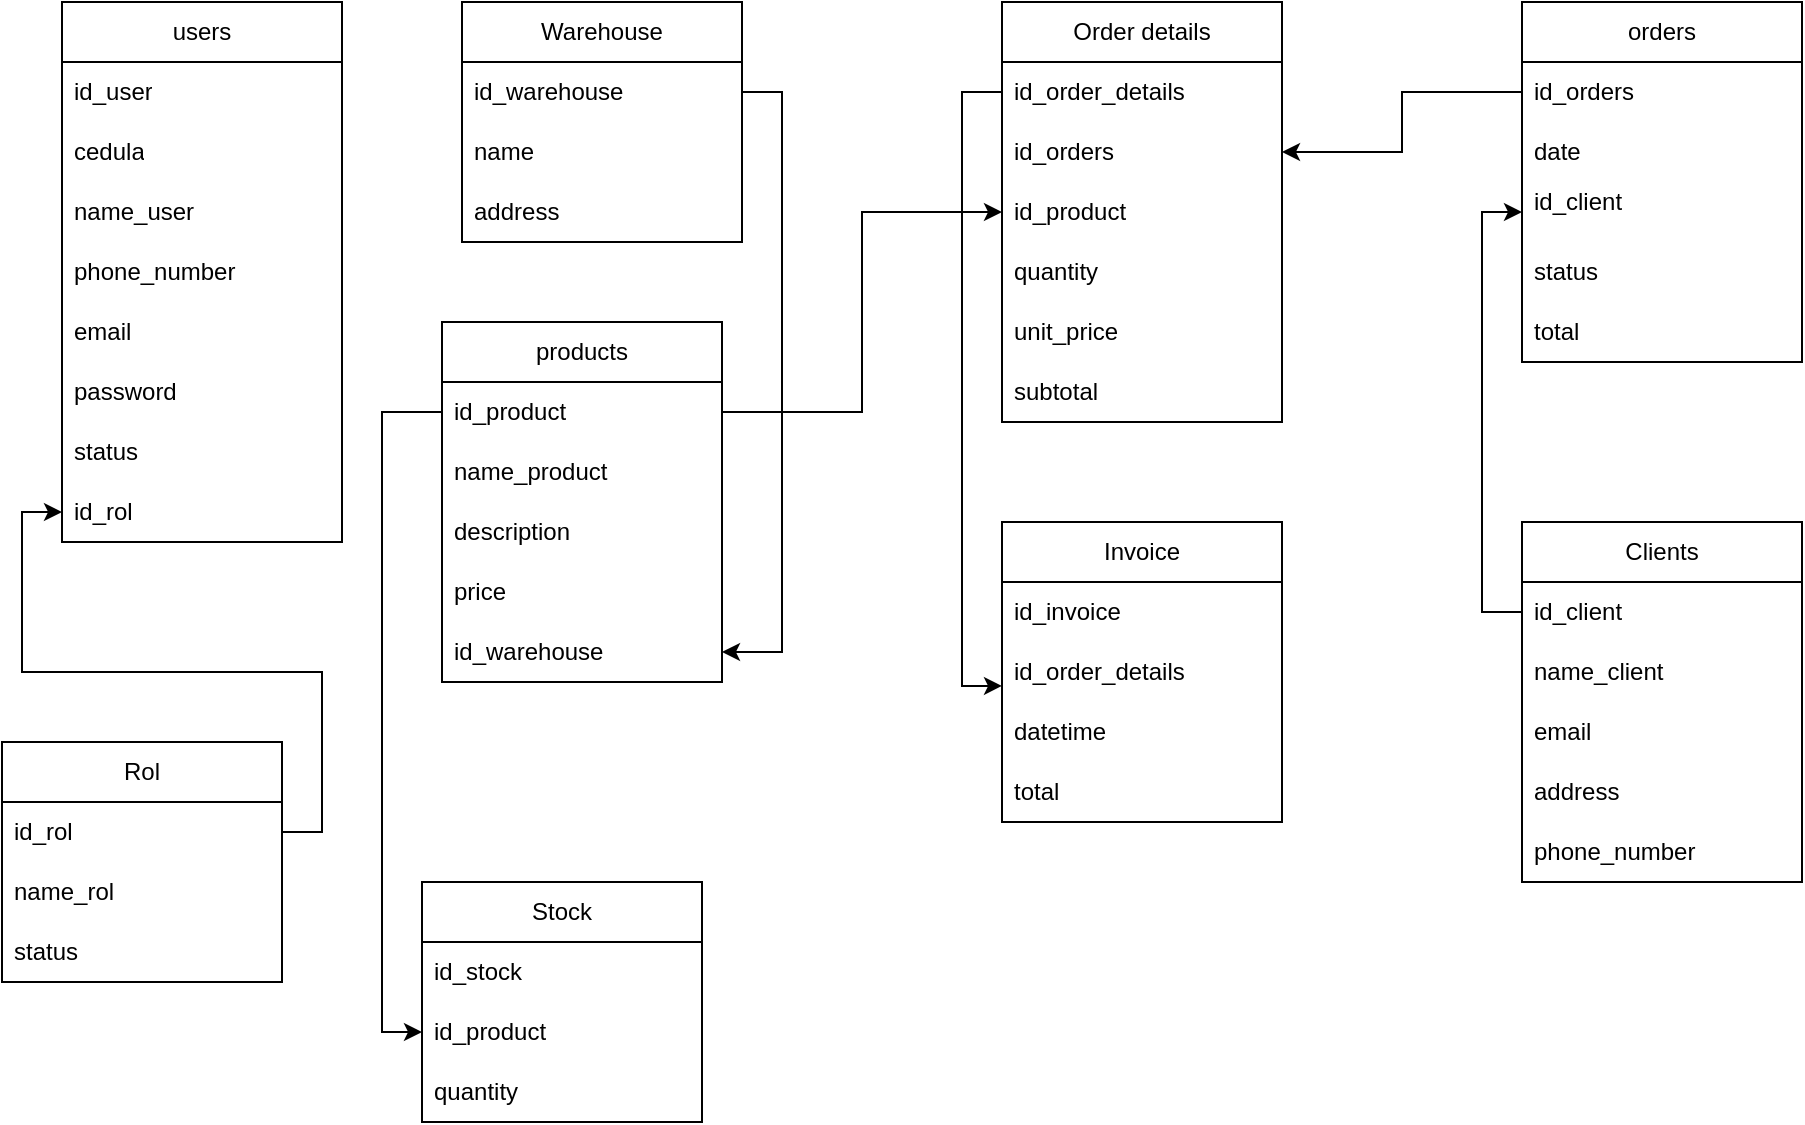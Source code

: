 <mxfile version="24.7.4">
  <diagram name="Página-1" id="9AbyHcSimFTqV2_4H84I">
    <mxGraphModel dx="2307" dy="558" grid="1" gridSize="10" guides="1" tooltips="1" connect="1" arrows="1" fold="1" page="1" pageScale="1" pageWidth="827" pageHeight="1169" math="0" shadow="0">
      <root>
        <mxCell id="0" />
        <mxCell id="1" parent="0" />
        <mxCell id="Lus7Tw0iao3jgx5Xyo66-1" value="Warehouse" style="swimlane;fontStyle=0;childLayout=stackLayout;horizontal=1;startSize=30;horizontalStack=0;resizeParent=1;resizeParentMax=0;resizeLast=0;collapsible=1;marginBottom=0;whiteSpace=wrap;html=1;" vertex="1" parent="1">
          <mxGeometry x="40" y="50" width="140" height="120" as="geometry" />
        </mxCell>
        <mxCell id="Lus7Tw0iao3jgx5Xyo66-2" value="id_warehouse" style="text;strokeColor=none;fillColor=none;align=left;verticalAlign=middle;spacingLeft=4;spacingRight=4;overflow=hidden;points=[[0,0.5],[1,0.5]];portConstraint=eastwest;rotatable=0;whiteSpace=wrap;html=1;" vertex="1" parent="Lus7Tw0iao3jgx5Xyo66-1">
          <mxGeometry y="30" width="140" height="30" as="geometry" />
        </mxCell>
        <mxCell id="Lus7Tw0iao3jgx5Xyo66-3" value="name" style="text;strokeColor=none;fillColor=none;align=left;verticalAlign=middle;spacingLeft=4;spacingRight=4;overflow=hidden;points=[[0,0.5],[1,0.5]];portConstraint=eastwest;rotatable=0;whiteSpace=wrap;html=1;" vertex="1" parent="Lus7Tw0iao3jgx5Xyo66-1">
          <mxGeometry y="60" width="140" height="30" as="geometry" />
        </mxCell>
        <mxCell id="Lus7Tw0iao3jgx5Xyo66-4" value="address" style="text;strokeColor=none;fillColor=none;align=left;verticalAlign=middle;spacingLeft=4;spacingRight=4;overflow=hidden;points=[[0,0.5],[1,0.5]];portConstraint=eastwest;rotatable=0;whiteSpace=wrap;html=1;" vertex="1" parent="Lus7Tw0iao3jgx5Xyo66-1">
          <mxGeometry y="90" width="140" height="30" as="geometry" />
        </mxCell>
        <mxCell id="Lus7Tw0iao3jgx5Xyo66-5" value="products" style="swimlane;fontStyle=0;childLayout=stackLayout;horizontal=1;startSize=30;horizontalStack=0;resizeParent=1;resizeParentMax=0;resizeLast=0;collapsible=1;marginBottom=0;whiteSpace=wrap;html=1;" vertex="1" parent="1">
          <mxGeometry x="30" y="210" width="140" height="180" as="geometry" />
        </mxCell>
        <mxCell id="Lus7Tw0iao3jgx5Xyo66-6" value="id_product&lt;span style=&quot;white-space: pre;&quot;&gt;&#x9;&lt;/span&gt;&lt;span style=&quot;white-space: pre;&quot;&gt;&#x9;&lt;/span&gt;" style="text;strokeColor=none;fillColor=none;align=left;verticalAlign=middle;spacingLeft=4;spacingRight=4;overflow=hidden;points=[[0,0.5],[1,0.5]];portConstraint=eastwest;rotatable=0;whiteSpace=wrap;html=1;" vertex="1" parent="Lus7Tw0iao3jgx5Xyo66-5">
          <mxGeometry y="30" width="140" height="30" as="geometry" />
        </mxCell>
        <mxCell id="Lus7Tw0iao3jgx5Xyo66-7" value="name_product" style="text;strokeColor=none;fillColor=none;align=left;verticalAlign=middle;spacingLeft=4;spacingRight=4;overflow=hidden;points=[[0,0.5],[1,0.5]];portConstraint=eastwest;rotatable=0;whiteSpace=wrap;html=1;" vertex="1" parent="Lus7Tw0iao3jgx5Xyo66-5">
          <mxGeometry y="60" width="140" height="30" as="geometry" />
        </mxCell>
        <mxCell id="Lus7Tw0iao3jgx5Xyo66-8" value="description" style="text;strokeColor=none;fillColor=none;align=left;verticalAlign=middle;spacingLeft=4;spacingRight=4;overflow=hidden;points=[[0,0.5],[1,0.5]];portConstraint=eastwest;rotatable=0;whiteSpace=wrap;html=1;" vertex="1" parent="Lus7Tw0iao3jgx5Xyo66-5">
          <mxGeometry y="90" width="140" height="30" as="geometry" />
        </mxCell>
        <mxCell id="Lus7Tw0iao3jgx5Xyo66-9" value="price" style="text;strokeColor=none;fillColor=none;align=left;verticalAlign=middle;spacingLeft=4;spacingRight=4;overflow=hidden;points=[[0,0.5],[1,0.5]];portConstraint=eastwest;rotatable=0;whiteSpace=wrap;html=1;" vertex="1" parent="Lus7Tw0iao3jgx5Xyo66-5">
          <mxGeometry y="120" width="140" height="30" as="geometry" />
        </mxCell>
        <mxCell id="Lus7Tw0iao3jgx5Xyo66-11" value="id_warehouse" style="text;strokeColor=none;fillColor=none;align=left;verticalAlign=middle;spacingLeft=4;spacingRight=4;overflow=hidden;points=[[0,0.5],[1,0.5]];portConstraint=eastwest;rotatable=0;whiteSpace=wrap;html=1;" vertex="1" parent="Lus7Tw0iao3jgx5Xyo66-5">
          <mxGeometry y="150" width="140" height="30" as="geometry" />
        </mxCell>
        <mxCell id="Lus7Tw0iao3jgx5Xyo66-12" style="edgeStyle=orthogonalEdgeStyle;rounded=0;orthogonalLoop=1;jettySize=auto;html=1;exitX=1;exitY=0.5;exitDx=0;exitDy=0;" edge="1" parent="1" source="Lus7Tw0iao3jgx5Xyo66-2" target="Lus7Tw0iao3jgx5Xyo66-11">
          <mxGeometry relative="1" as="geometry" />
        </mxCell>
        <mxCell id="Lus7Tw0iao3jgx5Xyo66-13" value="orders" style="swimlane;fontStyle=0;childLayout=stackLayout;horizontal=1;startSize=30;horizontalStack=0;resizeParent=1;resizeParentMax=0;resizeLast=0;collapsible=1;marginBottom=0;whiteSpace=wrap;html=1;" vertex="1" parent="1">
          <mxGeometry x="570" y="50" width="140" height="180" as="geometry" />
        </mxCell>
        <mxCell id="Lus7Tw0iao3jgx5Xyo66-14" value="id_orders" style="text;strokeColor=none;fillColor=none;align=left;verticalAlign=middle;spacingLeft=4;spacingRight=4;overflow=hidden;points=[[0,0.5],[1,0.5]];portConstraint=eastwest;rotatable=0;whiteSpace=wrap;html=1;" vertex="1" parent="Lus7Tw0iao3jgx5Xyo66-13">
          <mxGeometry y="30" width="140" height="30" as="geometry" />
        </mxCell>
        <mxCell id="Lus7Tw0iao3jgx5Xyo66-15" value="date" style="text;strokeColor=none;fillColor=none;align=left;verticalAlign=middle;spacingLeft=4;spacingRight=4;overflow=hidden;points=[[0,0.5],[1,0.5]];portConstraint=eastwest;rotatable=0;whiteSpace=wrap;html=1;" vertex="1" parent="Lus7Tw0iao3jgx5Xyo66-13">
          <mxGeometry y="60" width="140" height="30" as="geometry" />
        </mxCell>
        <mxCell id="Lus7Tw0iao3jgx5Xyo66-17" value="id_client&lt;div&gt;&lt;br&gt;&lt;/div&gt;&lt;div&gt;&lt;br&gt;&lt;/div&gt;" style="text;strokeColor=none;fillColor=none;align=left;verticalAlign=middle;spacingLeft=4;spacingRight=4;overflow=hidden;points=[[0,0.5],[1,0.5]];portConstraint=eastwest;rotatable=0;whiteSpace=wrap;html=1;" vertex="1" parent="Lus7Tw0iao3jgx5Xyo66-13">
          <mxGeometry y="90" width="140" height="30" as="geometry" />
        </mxCell>
        <mxCell id="Lus7Tw0iao3jgx5Xyo66-33" value="status" style="text;strokeColor=none;fillColor=none;align=left;verticalAlign=middle;spacingLeft=4;spacingRight=4;overflow=hidden;points=[[0,0.5],[1,0.5]];portConstraint=eastwest;rotatable=0;whiteSpace=wrap;html=1;" vertex="1" parent="Lus7Tw0iao3jgx5Xyo66-13">
          <mxGeometry y="120" width="140" height="30" as="geometry" />
        </mxCell>
        <mxCell id="Lus7Tw0iao3jgx5Xyo66-63" value="total" style="text;strokeColor=none;fillColor=none;align=left;verticalAlign=middle;spacingLeft=4;spacingRight=4;overflow=hidden;points=[[0,0.5],[1,0.5]];portConstraint=eastwest;rotatable=0;whiteSpace=wrap;html=1;" vertex="1" parent="Lus7Tw0iao3jgx5Xyo66-13">
          <mxGeometry y="150" width="140" height="30" as="geometry" />
        </mxCell>
        <mxCell id="Lus7Tw0iao3jgx5Xyo66-18" value="Clients" style="swimlane;fontStyle=0;childLayout=stackLayout;horizontal=1;startSize=30;horizontalStack=0;resizeParent=1;resizeParentMax=0;resizeLast=0;collapsible=1;marginBottom=0;whiteSpace=wrap;html=1;" vertex="1" parent="1">
          <mxGeometry x="570" y="310" width="140" height="180" as="geometry" />
        </mxCell>
        <mxCell id="Lus7Tw0iao3jgx5Xyo66-19" value="id_client" style="text;strokeColor=none;fillColor=none;align=left;verticalAlign=middle;spacingLeft=4;spacingRight=4;overflow=hidden;points=[[0,0.5],[1,0.5]];portConstraint=eastwest;rotatable=0;whiteSpace=wrap;html=1;" vertex="1" parent="Lus7Tw0iao3jgx5Xyo66-18">
          <mxGeometry y="30" width="140" height="30" as="geometry" />
        </mxCell>
        <mxCell id="Lus7Tw0iao3jgx5Xyo66-20" value="name_client" style="text;strokeColor=none;fillColor=none;align=left;verticalAlign=middle;spacingLeft=4;spacingRight=4;overflow=hidden;points=[[0,0.5],[1,0.5]];portConstraint=eastwest;rotatable=0;whiteSpace=wrap;html=1;" vertex="1" parent="Lus7Tw0iao3jgx5Xyo66-18">
          <mxGeometry y="60" width="140" height="30" as="geometry" />
        </mxCell>
        <mxCell id="Lus7Tw0iao3jgx5Xyo66-21" value="email" style="text;strokeColor=none;fillColor=none;align=left;verticalAlign=middle;spacingLeft=4;spacingRight=4;overflow=hidden;points=[[0,0.5],[1,0.5]];portConstraint=eastwest;rotatable=0;whiteSpace=wrap;html=1;" vertex="1" parent="Lus7Tw0iao3jgx5Xyo66-18">
          <mxGeometry y="90" width="140" height="30" as="geometry" />
        </mxCell>
        <mxCell id="Lus7Tw0iao3jgx5Xyo66-22" value="address" style="text;strokeColor=none;fillColor=none;align=left;verticalAlign=middle;spacingLeft=4;spacingRight=4;overflow=hidden;points=[[0,0.5],[1,0.5]];portConstraint=eastwest;rotatable=0;whiteSpace=wrap;html=1;" vertex="1" parent="Lus7Tw0iao3jgx5Xyo66-18">
          <mxGeometry y="120" width="140" height="30" as="geometry" />
        </mxCell>
        <mxCell id="Lus7Tw0iao3jgx5Xyo66-23" value="phone_number" style="text;strokeColor=none;fillColor=none;align=left;verticalAlign=middle;spacingLeft=4;spacingRight=4;overflow=hidden;points=[[0,0.5],[1,0.5]];portConstraint=eastwest;rotatable=0;whiteSpace=wrap;html=1;" vertex="1" parent="Lus7Tw0iao3jgx5Xyo66-18">
          <mxGeometry y="150" width="140" height="30" as="geometry" />
        </mxCell>
        <mxCell id="Lus7Tw0iao3jgx5Xyo66-24" style="edgeStyle=orthogonalEdgeStyle;rounded=0;orthogonalLoop=1;jettySize=auto;html=1;exitX=0;exitY=0.5;exitDx=0;exitDy=0;entryX=0;entryY=0.5;entryDx=0;entryDy=0;" edge="1" parent="1" source="Lus7Tw0iao3jgx5Xyo66-19" target="Lus7Tw0iao3jgx5Xyo66-17">
          <mxGeometry relative="1" as="geometry" />
        </mxCell>
        <mxCell id="Lus7Tw0iao3jgx5Xyo66-25" value="Order details" style="swimlane;fontStyle=0;childLayout=stackLayout;horizontal=1;startSize=30;horizontalStack=0;resizeParent=1;resizeParentMax=0;resizeLast=0;collapsible=1;marginBottom=0;whiteSpace=wrap;html=1;" vertex="1" parent="1">
          <mxGeometry x="310" y="50" width="140" height="210" as="geometry" />
        </mxCell>
        <mxCell id="Lus7Tw0iao3jgx5Xyo66-26" value="id_order_details" style="text;strokeColor=none;fillColor=none;align=left;verticalAlign=middle;spacingLeft=4;spacingRight=4;overflow=hidden;points=[[0,0.5],[1,0.5]];portConstraint=eastwest;rotatable=0;whiteSpace=wrap;html=1;" vertex="1" parent="Lus7Tw0iao3jgx5Xyo66-25">
          <mxGeometry y="30" width="140" height="30" as="geometry" />
        </mxCell>
        <mxCell id="Lus7Tw0iao3jgx5Xyo66-27" value="id_orders" style="text;strokeColor=none;fillColor=none;align=left;verticalAlign=middle;spacingLeft=4;spacingRight=4;overflow=hidden;points=[[0,0.5],[1,0.5]];portConstraint=eastwest;rotatable=0;whiteSpace=wrap;html=1;" vertex="1" parent="Lus7Tw0iao3jgx5Xyo66-25">
          <mxGeometry y="60" width="140" height="30" as="geometry" />
        </mxCell>
        <mxCell id="Lus7Tw0iao3jgx5Xyo66-28" value="id_product" style="text;strokeColor=none;fillColor=none;align=left;verticalAlign=middle;spacingLeft=4;spacingRight=4;overflow=hidden;points=[[0,0.5],[1,0.5]];portConstraint=eastwest;rotatable=0;whiteSpace=wrap;html=1;" vertex="1" parent="Lus7Tw0iao3jgx5Xyo66-25">
          <mxGeometry y="90" width="140" height="30" as="geometry" />
        </mxCell>
        <mxCell id="Lus7Tw0iao3jgx5Xyo66-29" value="quantity" style="text;strokeColor=none;fillColor=none;align=left;verticalAlign=middle;spacingLeft=4;spacingRight=4;overflow=hidden;points=[[0,0.5],[1,0.5]];portConstraint=eastwest;rotatable=0;whiteSpace=wrap;html=1;" vertex="1" parent="Lus7Tw0iao3jgx5Xyo66-25">
          <mxGeometry y="120" width="140" height="30" as="geometry" />
        </mxCell>
        <mxCell id="Lus7Tw0iao3jgx5Xyo66-30" value="unit_price" style="text;strokeColor=none;fillColor=none;align=left;verticalAlign=middle;spacingLeft=4;spacingRight=4;overflow=hidden;points=[[0,0.5],[1,0.5]];portConstraint=eastwest;rotatable=0;whiteSpace=wrap;html=1;" vertex="1" parent="Lus7Tw0iao3jgx5Xyo66-25">
          <mxGeometry y="150" width="140" height="30" as="geometry" />
        </mxCell>
        <mxCell id="Lus7Tw0iao3jgx5Xyo66-40" value="subtotal" style="text;strokeColor=none;fillColor=none;align=left;verticalAlign=middle;spacingLeft=4;spacingRight=4;overflow=hidden;points=[[0,0.5],[1,0.5]];portConstraint=eastwest;rotatable=0;whiteSpace=wrap;html=1;" vertex="1" parent="Lus7Tw0iao3jgx5Xyo66-25">
          <mxGeometry y="180" width="140" height="30" as="geometry" />
        </mxCell>
        <mxCell id="Lus7Tw0iao3jgx5Xyo66-31" style="edgeStyle=orthogonalEdgeStyle;rounded=0;orthogonalLoop=1;jettySize=auto;html=1;entryX=1;entryY=0.5;entryDx=0;entryDy=0;" edge="1" parent="1" source="Lus7Tw0iao3jgx5Xyo66-14" target="Lus7Tw0iao3jgx5Xyo66-27">
          <mxGeometry relative="1" as="geometry" />
        </mxCell>
        <mxCell id="Lus7Tw0iao3jgx5Xyo66-32" style="edgeStyle=orthogonalEdgeStyle;rounded=0;orthogonalLoop=1;jettySize=auto;html=1;exitX=1;exitY=0.5;exitDx=0;exitDy=0;entryX=0;entryY=0.5;entryDx=0;entryDy=0;" edge="1" parent="1" source="Lus7Tw0iao3jgx5Xyo66-6" target="Lus7Tw0iao3jgx5Xyo66-28">
          <mxGeometry relative="1" as="geometry" />
        </mxCell>
        <mxCell id="Lus7Tw0iao3jgx5Xyo66-34" value="Invoice" style="swimlane;fontStyle=0;childLayout=stackLayout;horizontal=1;startSize=30;horizontalStack=0;resizeParent=1;resizeParentMax=0;resizeLast=0;collapsible=1;marginBottom=0;whiteSpace=wrap;html=1;" vertex="1" parent="1">
          <mxGeometry x="310" y="310" width="140" height="150" as="geometry" />
        </mxCell>
        <mxCell id="Lus7Tw0iao3jgx5Xyo66-35" value="id_invoice" style="text;strokeColor=none;fillColor=none;align=left;verticalAlign=middle;spacingLeft=4;spacingRight=4;overflow=hidden;points=[[0,0.5],[1,0.5]];portConstraint=eastwest;rotatable=0;whiteSpace=wrap;html=1;" vertex="1" parent="Lus7Tw0iao3jgx5Xyo66-34">
          <mxGeometry y="30" width="140" height="30" as="geometry" />
        </mxCell>
        <mxCell id="Lus7Tw0iao3jgx5Xyo66-36" value="id_order_details" style="text;strokeColor=none;fillColor=none;align=left;verticalAlign=middle;spacingLeft=4;spacingRight=4;overflow=hidden;points=[[0,0.5],[1,0.5]];portConstraint=eastwest;rotatable=0;whiteSpace=wrap;html=1;" vertex="1" parent="Lus7Tw0iao3jgx5Xyo66-34">
          <mxGeometry y="60" width="140" height="30" as="geometry" />
        </mxCell>
        <mxCell id="Lus7Tw0iao3jgx5Xyo66-42" value="datetime" style="text;strokeColor=none;fillColor=none;align=left;verticalAlign=middle;spacingLeft=4;spacingRight=4;overflow=hidden;points=[[0,0.5],[1,0.5]];portConstraint=eastwest;rotatable=0;whiteSpace=wrap;html=1;" vertex="1" parent="Lus7Tw0iao3jgx5Xyo66-34">
          <mxGeometry y="90" width="140" height="30" as="geometry" />
        </mxCell>
        <mxCell id="Lus7Tw0iao3jgx5Xyo66-38" value="total" style="text;strokeColor=none;fillColor=none;align=left;verticalAlign=middle;spacingLeft=4;spacingRight=4;overflow=hidden;points=[[0,0.5],[1,0.5]];portConstraint=eastwest;rotatable=0;whiteSpace=wrap;html=1;" vertex="1" parent="Lus7Tw0iao3jgx5Xyo66-34">
          <mxGeometry y="120" width="140" height="30" as="geometry" />
        </mxCell>
        <mxCell id="Lus7Tw0iao3jgx5Xyo66-43" style="edgeStyle=orthogonalEdgeStyle;rounded=0;orthogonalLoop=1;jettySize=auto;html=1;entryX=0;entryY=0.733;entryDx=0;entryDy=0;entryPerimeter=0;" edge="1" parent="1" source="Lus7Tw0iao3jgx5Xyo66-26" target="Lus7Tw0iao3jgx5Xyo66-36">
          <mxGeometry relative="1" as="geometry" />
        </mxCell>
        <mxCell id="Lus7Tw0iao3jgx5Xyo66-44" value="Stock" style="swimlane;fontStyle=0;childLayout=stackLayout;horizontal=1;startSize=30;horizontalStack=0;resizeParent=1;resizeParentMax=0;resizeLast=0;collapsible=1;marginBottom=0;whiteSpace=wrap;html=1;" vertex="1" parent="1">
          <mxGeometry x="20" y="490" width="140" height="120" as="geometry" />
        </mxCell>
        <mxCell id="Lus7Tw0iao3jgx5Xyo66-45" value="id_stock" style="text;strokeColor=none;fillColor=none;align=left;verticalAlign=middle;spacingLeft=4;spacingRight=4;overflow=hidden;points=[[0,0.5],[1,0.5]];portConstraint=eastwest;rotatable=0;whiteSpace=wrap;html=1;" vertex="1" parent="Lus7Tw0iao3jgx5Xyo66-44">
          <mxGeometry y="30" width="140" height="30" as="geometry" />
        </mxCell>
        <mxCell id="Lus7Tw0iao3jgx5Xyo66-46" value="id_product" style="text;strokeColor=none;fillColor=none;align=left;verticalAlign=middle;spacingLeft=4;spacingRight=4;overflow=hidden;points=[[0,0.5],[1,0.5]];portConstraint=eastwest;rotatable=0;whiteSpace=wrap;html=1;" vertex="1" parent="Lus7Tw0iao3jgx5Xyo66-44">
          <mxGeometry y="60" width="140" height="30" as="geometry" />
        </mxCell>
        <mxCell id="Lus7Tw0iao3jgx5Xyo66-47" value="quantity" style="text;strokeColor=none;fillColor=none;align=left;verticalAlign=middle;spacingLeft=4;spacingRight=4;overflow=hidden;points=[[0,0.5],[1,0.5]];portConstraint=eastwest;rotatable=0;whiteSpace=wrap;html=1;" vertex="1" parent="Lus7Tw0iao3jgx5Xyo66-44">
          <mxGeometry y="90" width="140" height="30" as="geometry" />
        </mxCell>
        <mxCell id="Lus7Tw0iao3jgx5Xyo66-48" style="edgeStyle=orthogonalEdgeStyle;rounded=0;orthogonalLoop=1;jettySize=auto;html=1;entryX=0;entryY=0.5;entryDx=0;entryDy=0;" edge="1" parent="1" source="Lus7Tw0iao3jgx5Xyo66-6" target="Lus7Tw0iao3jgx5Xyo66-46">
          <mxGeometry relative="1" as="geometry" />
        </mxCell>
        <mxCell id="Lus7Tw0iao3jgx5Xyo66-49" value="users" style="swimlane;fontStyle=0;childLayout=stackLayout;horizontal=1;startSize=30;horizontalStack=0;resizeParent=1;resizeParentMax=0;resizeLast=0;collapsible=1;marginBottom=0;whiteSpace=wrap;html=1;" vertex="1" parent="1">
          <mxGeometry x="-160" y="50" width="140" height="270" as="geometry" />
        </mxCell>
        <mxCell id="Lus7Tw0iao3jgx5Xyo66-50" value="id_user" style="text;strokeColor=none;fillColor=none;align=left;verticalAlign=middle;spacingLeft=4;spacingRight=4;overflow=hidden;points=[[0,0.5],[1,0.5]];portConstraint=eastwest;rotatable=0;whiteSpace=wrap;html=1;" vertex="1" parent="Lus7Tw0iao3jgx5Xyo66-49">
          <mxGeometry y="30" width="140" height="30" as="geometry" />
        </mxCell>
        <mxCell id="Lus7Tw0iao3jgx5Xyo66-55" value="cedula" style="text;strokeColor=none;fillColor=none;align=left;verticalAlign=middle;spacingLeft=4;spacingRight=4;overflow=hidden;points=[[0,0.5],[1,0.5]];portConstraint=eastwest;rotatable=0;whiteSpace=wrap;html=1;" vertex="1" parent="Lus7Tw0iao3jgx5Xyo66-49">
          <mxGeometry y="60" width="140" height="30" as="geometry" />
        </mxCell>
        <mxCell id="Lus7Tw0iao3jgx5Xyo66-51" value="name_user" style="text;strokeColor=none;fillColor=none;align=left;verticalAlign=middle;spacingLeft=4;spacingRight=4;overflow=hidden;points=[[0,0.5],[1,0.5]];portConstraint=eastwest;rotatable=0;whiteSpace=wrap;html=1;" vertex="1" parent="Lus7Tw0iao3jgx5Xyo66-49">
          <mxGeometry y="90" width="140" height="30" as="geometry" />
        </mxCell>
        <mxCell id="Lus7Tw0iao3jgx5Xyo66-52" value="phone_number" style="text;strokeColor=none;fillColor=none;align=left;verticalAlign=middle;spacingLeft=4;spacingRight=4;overflow=hidden;points=[[0,0.5],[1,0.5]];portConstraint=eastwest;rotatable=0;whiteSpace=wrap;html=1;" vertex="1" parent="Lus7Tw0iao3jgx5Xyo66-49">
          <mxGeometry y="120" width="140" height="30" as="geometry" />
        </mxCell>
        <mxCell id="Lus7Tw0iao3jgx5Xyo66-53" value="email" style="text;strokeColor=none;fillColor=none;align=left;verticalAlign=middle;spacingLeft=4;spacingRight=4;overflow=hidden;points=[[0,0.5],[1,0.5]];portConstraint=eastwest;rotatable=0;whiteSpace=wrap;html=1;" vertex="1" parent="Lus7Tw0iao3jgx5Xyo66-49">
          <mxGeometry y="150" width="140" height="30" as="geometry" />
        </mxCell>
        <mxCell id="Lus7Tw0iao3jgx5Xyo66-54" value="password" style="text;strokeColor=none;fillColor=none;align=left;verticalAlign=middle;spacingLeft=4;spacingRight=4;overflow=hidden;points=[[0,0.5],[1,0.5]];portConstraint=eastwest;rotatable=0;whiteSpace=wrap;html=1;" vertex="1" parent="Lus7Tw0iao3jgx5Xyo66-49">
          <mxGeometry y="180" width="140" height="30" as="geometry" />
        </mxCell>
        <mxCell id="Lus7Tw0iao3jgx5Xyo66-60" value="status" style="text;strokeColor=none;fillColor=none;align=left;verticalAlign=middle;spacingLeft=4;spacingRight=4;overflow=hidden;points=[[0,0.5],[1,0.5]];portConstraint=eastwest;rotatable=0;whiteSpace=wrap;html=1;" vertex="1" parent="Lus7Tw0iao3jgx5Xyo66-49">
          <mxGeometry y="210" width="140" height="30" as="geometry" />
        </mxCell>
        <mxCell id="Lus7Tw0iao3jgx5Xyo66-61" value="id_rol" style="text;strokeColor=none;fillColor=none;align=left;verticalAlign=middle;spacingLeft=4;spacingRight=4;overflow=hidden;points=[[0,0.5],[1,0.5]];portConstraint=eastwest;rotatable=0;whiteSpace=wrap;html=1;" vertex="1" parent="Lus7Tw0iao3jgx5Xyo66-49">
          <mxGeometry y="240" width="140" height="30" as="geometry" />
        </mxCell>
        <mxCell id="Lus7Tw0iao3jgx5Xyo66-56" value="Rol" style="swimlane;fontStyle=0;childLayout=stackLayout;horizontal=1;startSize=30;horizontalStack=0;resizeParent=1;resizeParentMax=0;resizeLast=0;collapsible=1;marginBottom=0;whiteSpace=wrap;html=1;" vertex="1" parent="1">
          <mxGeometry x="-190" y="420" width="140" height="120" as="geometry" />
        </mxCell>
        <mxCell id="Lus7Tw0iao3jgx5Xyo66-57" value="id_rol&lt;span style=&quot;white-space: pre;&quot;&gt;&#x9;&lt;/span&gt;" style="text;strokeColor=none;fillColor=none;align=left;verticalAlign=middle;spacingLeft=4;spacingRight=4;overflow=hidden;points=[[0,0.5],[1,0.5]];portConstraint=eastwest;rotatable=0;whiteSpace=wrap;html=1;" vertex="1" parent="Lus7Tw0iao3jgx5Xyo66-56">
          <mxGeometry y="30" width="140" height="30" as="geometry" />
        </mxCell>
        <mxCell id="Lus7Tw0iao3jgx5Xyo66-58" value="name_rol" style="text;strokeColor=none;fillColor=none;align=left;verticalAlign=middle;spacingLeft=4;spacingRight=4;overflow=hidden;points=[[0,0.5],[1,0.5]];portConstraint=eastwest;rotatable=0;whiteSpace=wrap;html=1;" vertex="1" parent="Lus7Tw0iao3jgx5Xyo66-56">
          <mxGeometry y="60" width="140" height="30" as="geometry" />
        </mxCell>
        <mxCell id="Lus7Tw0iao3jgx5Xyo66-59" value="status" style="text;strokeColor=none;fillColor=none;align=left;verticalAlign=middle;spacingLeft=4;spacingRight=4;overflow=hidden;points=[[0,0.5],[1,0.5]];portConstraint=eastwest;rotatable=0;whiteSpace=wrap;html=1;" vertex="1" parent="Lus7Tw0iao3jgx5Xyo66-56">
          <mxGeometry y="90" width="140" height="30" as="geometry" />
        </mxCell>
        <mxCell id="Lus7Tw0iao3jgx5Xyo66-62" style="edgeStyle=orthogonalEdgeStyle;rounded=0;orthogonalLoop=1;jettySize=auto;html=1;" edge="1" parent="1" source="Lus7Tw0iao3jgx5Xyo66-57" target="Lus7Tw0iao3jgx5Xyo66-61">
          <mxGeometry relative="1" as="geometry" />
        </mxCell>
      </root>
    </mxGraphModel>
  </diagram>
</mxfile>
